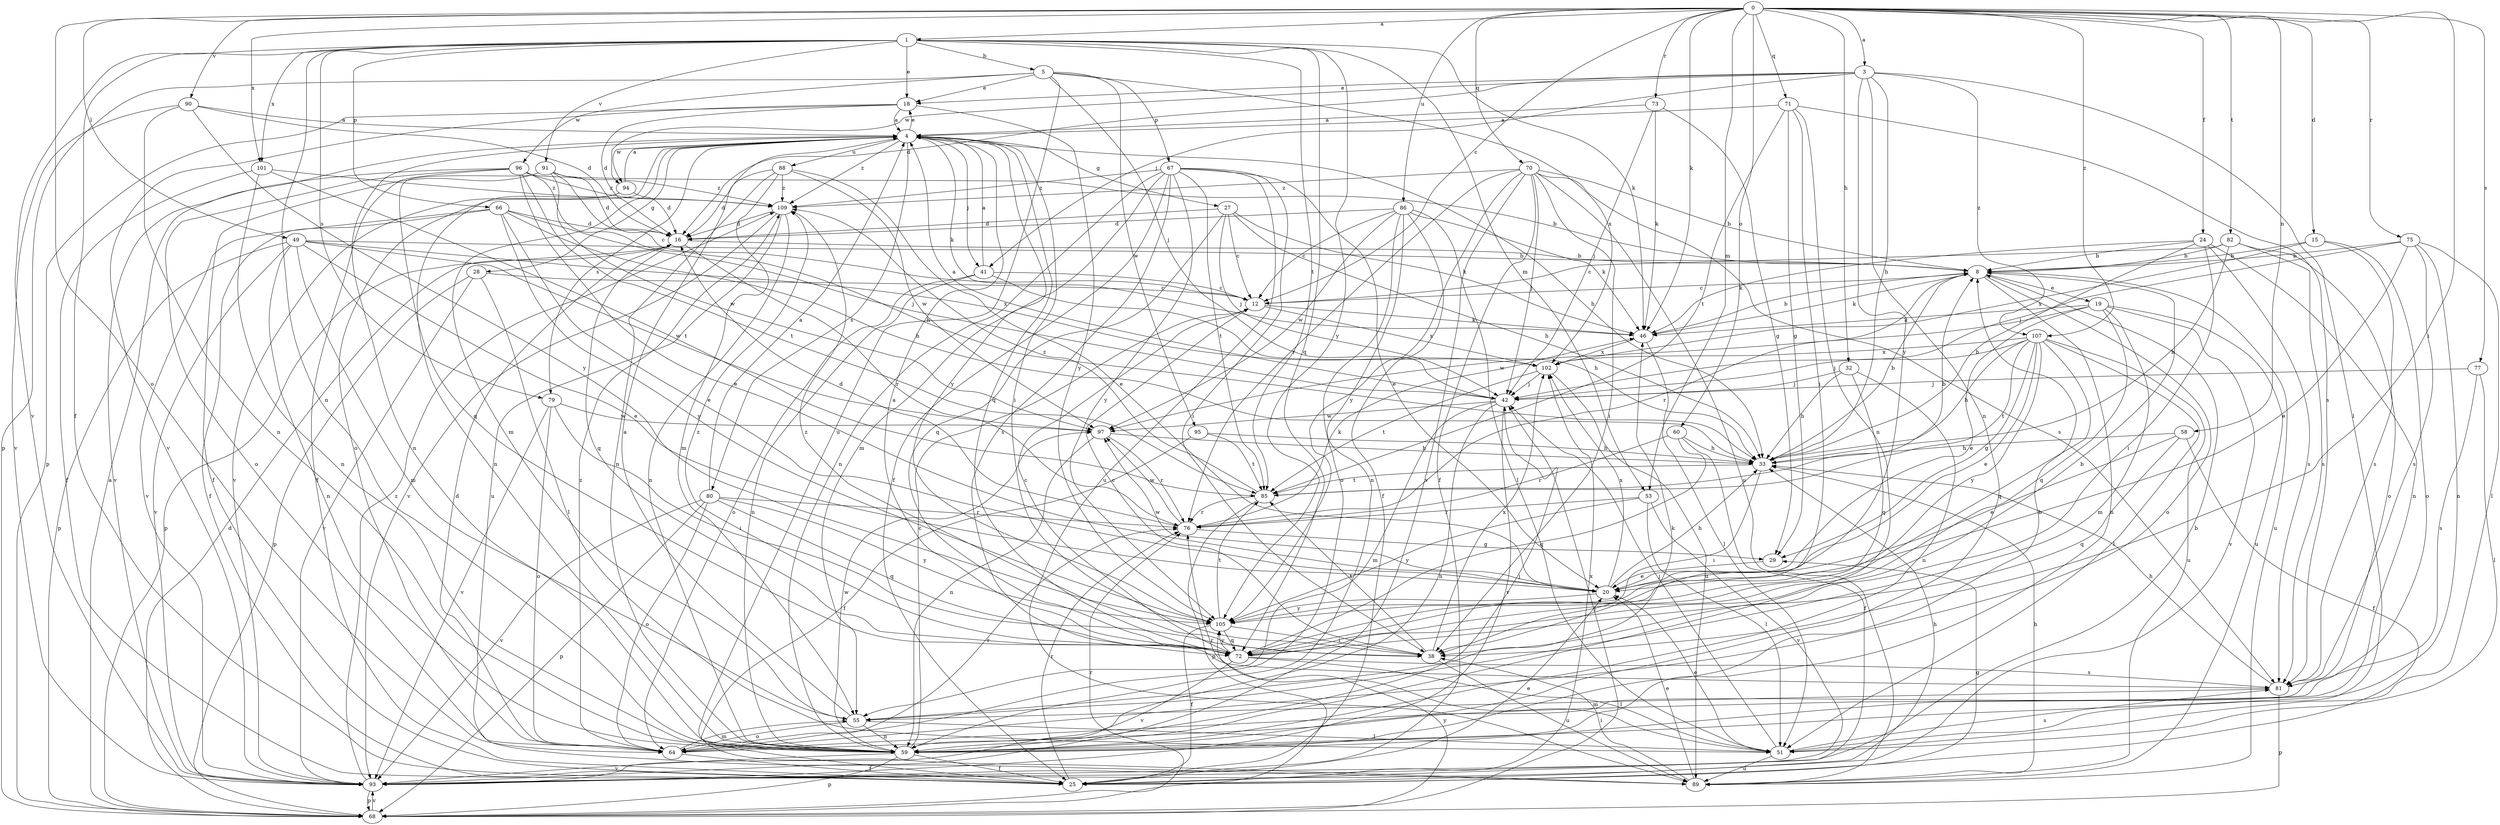 strict digraph  {
0;
1;
3;
4;
5;
8;
12;
15;
16;
18;
19;
20;
24;
25;
27;
28;
29;
32;
33;
38;
41;
42;
46;
49;
51;
53;
55;
58;
59;
60;
64;
66;
67;
68;
70;
71;
72;
73;
75;
76;
77;
79;
80;
81;
82;
85;
86;
88;
89;
90;
91;
93;
94;
95;
96;
97;
101;
102;
105;
107;
109;
0 -> 1  [label=a];
0 -> 3  [label=a];
0 -> 12  [label=c];
0 -> 15  [label=d];
0 -> 24  [label=f];
0 -> 32  [label=h];
0 -> 38  [label=i];
0 -> 46  [label=k];
0 -> 49  [label=l];
0 -> 53  [label=m];
0 -> 58  [label=n];
0 -> 60  [label=o];
0 -> 64  [label=o];
0 -> 70  [label=q];
0 -> 71  [label=q];
0 -> 73  [label=r];
0 -> 75  [label=r];
0 -> 77  [label=s];
0 -> 82  [label=t];
0 -> 86  [label=u];
0 -> 90  [label=v];
0 -> 101  [label=x];
0 -> 107  [label=z];
1 -> 5  [label=b];
1 -> 18  [label=e];
1 -> 25  [label=f];
1 -> 46  [label=k];
1 -> 53  [label=m];
1 -> 59  [label=n];
1 -> 66  [label=p];
1 -> 72  [label=q];
1 -> 79  [label=s];
1 -> 85  [label=t];
1 -> 91  [label=v];
1 -> 93  [label=v];
1 -> 101  [label=x];
1 -> 105  [label=y];
3 -> 16  [label=d];
3 -> 18  [label=e];
3 -> 33  [label=h];
3 -> 41  [label=j];
3 -> 51  [label=l];
3 -> 59  [label=n];
3 -> 94  [label=w];
3 -> 105  [label=y];
3 -> 107  [label=z];
4 -> 18  [label=e];
4 -> 27  [label=g];
4 -> 28  [label=g];
4 -> 33  [label=h];
4 -> 38  [label=i];
4 -> 41  [label=j];
4 -> 46  [label=k];
4 -> 55  [label=m];
4 -> 59  [label=n];
4 -> 64  [label=o];
4 -> 72  [label=q];
4 -> 79  [label=s];
4 -> 80  [label=s];
4 -> 88  [label=u];
4 -> 94  [label=w];
4 -> 105  [label=y];
4 -> 109  [label=z];
5 -> 18  [label=e];
5 -> 42  [label=j];
5 -> 67  [label=p];
5 -> 68  [label=p];
5 -> 89  [label=u];
5 -> 95  [label=w];
5 -> 96  [label=w];
5 -> 102  [label=x];
8 -> 12  [label=c];
8 -> 19  [label=e];
8 -> 46  [label=k];
8 -> 59  [label=n];
8 -> 64  [label=o];
8 -> 76  [label=r];
8 -> 89  [label=u];
12 -> 46  [label=k];
12 -> 102  [label=x];
15 -> 8  [label=b];
15 -> 64  [label=o];
15 -> 81  [label=s];
15 -> 102  [label=x];
16 -> 8  [label=b];
16 -> 68  [label=p];
16 -> 72  [label=q];
16 -> 76  [label=r];
18 -> 4  [label=a];
18 -> 16  [label=d];
18 -> 68  [label=p];
18 -> 93  [label=v];
18 -> 105  [label=y];
19 -> 20  [label=e];
19 -> 46  [label=k];
19 -> 55  [label=m];
19 -> 72  [label=q];
19 -> 89  [label=u];
19 -> 93  [label=v];
19 -> 97  [label=w];
20 -> 33  [label=h];
20 -> 97  [label=w];
20 -> 102  [label=x];
20 -> 105  [label=y];
24 -> 8  [label=b];
24 -> 33  [label=h];
24 -> 38  [label=i];
24 -> 46  [label=k];
24 -> 59  [label=n];
24 -> 81  [label=s];
25 -> 29  [label=g];
25 -> 33  [label=h];
25 -> 76  [label=r];
25 -> 102  [label=x];
27 -> 12  [label=c];
27 -> 16  [label=d];
27 -> 33  [label=h];
27 -> 42  [label=j];
27 -> 46  [label=k];
27 -> 72  [label=q];
28 -> 12  [label=c];
28 -> 51  [label=l];
28 -> 68  [label=p];
28 -> 93  [label=v];
29 -> 20  [label=e];
32 -> 33  [label=h];
32 -> 42  [label=j];
32 -> 59  [label=n];
32 -> 72  [label=q];
33 -> 8  [label=b];
33 -> 38  [label=i];
33 -> 85  [label=t];
38 -> 12  [label=c];
38 -> 85  [label=t];
38 -> 89  [label=u];
38 -> 102  [label=x];
38 -> 109  [label=z];
41 -> 4  [label=a];
41 -> 12  [label=c];
41 -> 33  [label=h];
41 -> 59  [label=n];
41 -> 64  [label=o];
42 -> 4  [label=a];
42 -> 55  [label=m];
42 -> 59  [label=n];
42 -> 93  [label=v];
42 -> 97  [label=w];
46 -> 8  [label=b];
46 -> 51  [label=l];
46 -> 102  [label=x];
49 -> 8  [label=b];
49 -> 20  [label=e];
49 -> 55  [label=m];
49 -> 59  [label=n];
49 -> 68  [label=p];
49 -> 93  [label=v];
49 -> 97  [label=w];
49 -> 102  [label=x];
51 -> 20  [label=e];
51 -> 42  [label=j];
51 -> 76  [label=r];
51 -> 81  [label=s];
51 -> 89  [label=u];
53 -> 51  [label=l];
53 -> 76  [label=r];
53 -> 93  [label=v];
53 -> 105  [label=y];
55 -> 4  [label=a];
55 -> 46  [label=k];
55 -> 51  [label=l];
55 -> 59  [label=n];
55 -> 64  [label=o];
58 -> 20  [label=e];
58 -> 25  [label=f];
58 -> 33  [label=h];
58 -> 72  [label=q];
59 -> 8  [label=b];
59 -> 12  [label=c];
59 -> 25  [label=f];
59 -> 42  [label=j];
59 -> 68  [label=p];
59 -> 93  [label=v];
59 -> 97  [label=w];
60 -> 25  [label=f];
60 -> 33  [label=h];
60 -> 72  [label=q];
60 -> 76  [label=r];
64 -> 16  [label=d];
64 -> 25  [label=f];
64 -> 55  [label=m];
64 -> 76  [label=r];
64 -> 109  [label=z];
66 -> 16  [label=d];
66 -> 20  [label=e];
66 -> 25  [label=f];
66 -> 33  [label=h];
66 -> 42  [label=j];
66 -> 93  [label=v];
66 -> 105  [label=y];
67 -> 20  [label=e];
67 -> 25  [label=f];
67 -> 38  [label=i];
67 -> 55  [label=m];
67 -> 59  [label=n];
67 -> 81  [label=s];
67 -> 85  [label=t];
67 -> 89  [label=u];
67 -> 105  [label=y];
67 -> 109  [label=z];
68 -> 4  [label=a];
68 -> 16  [label=d];
68 -> 42  [label=j];
68 -> 76  [label=r];
68 -> 93  [label=v];
68 -> 105  [label=y];
70 -> 8  [label=b];
70 -> 25  [label=f];
70 -> 38  [label=i];
70 -> 42  [label=j];
70 -> 76  [label=r];
70 -> 81  [label=s];
70 -> 89  [label=u];
70 -> 93  [label=v];
70 -> 105  [label=y];
70 -> 109  [label=z];
71 -> 4  [label=a];
71 -> 29  [label=g];
71 -> 38  [label=i];
71 -> 59  [label=n];
71 -> 81  [label=s];
71 -> 85  [label=t];
72 -> 4  [label=a];
72 -> 8  [label=b];
72 -> 12  [label=c];
72 -> 51  [label=l];
72 -> 81  [label=s];
72 -> 93  [label=v];
72 -> 105  [label=y];
72 -> 109  [label=z];
73 -> 4  [label=a];
73 -> 29  [label=g];
73 -> 42  [label=j];
73 -> 46  [label=k];
75 -> 8  [label=b];
75 -> 20  [label=e];
75 -> 42  [label=j];
75 -> 51  [label=l];
75 -> 59  [label=n];
75 -> 81  [label=s];
76 -> 16  [label=d];
76 -> 29  [label=g];
76 -> 46  [label=k];
76 -> 97  [label=w];
77 -> 42  [label=j];
77 -> 51  [label=l];
77 -> 81  [label=s];
79 -> 38  [label=i];
79 -> 64  [label=o];
79 -> 93  [label=v];
79 -> 97  [label=w];
80 -> 4  [label=a];
80 -> 64  [label=o];
80 -> 68  [label=p];
80 -> 72  [label=q];
80 -> 76  [label=r];
80 -> 93  [label=v];
80 -> 105  [label=y];
81 -> 33  [label=h];
81 -> 55  [label=m];
81 -> 68  [label=p];
82 -> 8  [label=b];
82 -> 12  [label=c];
82 -> 33  [label=h];
82 -> 64  [label=o];
82 -> 81  [label=s];
85 -> 8  [label=b];
85 -> 68  [label=p];
85 -> 76  [label=r];
85 -> 109  [label=z];
86 -> 12  [label=c];
86 -> 16  [label=d];
86 -> 25  [label=f];
86 -> 46  [label=k];
86 -> 51  [label=l];
86 -> 59  [label=n];
86 -> 64  [label=o];
86 -> 97  [label=w];
88 -> 16  [label=d];
88 -> 20  [label=e];
88 -> 55  [label=m];
88 -> 59  [label=n];
88 -> 97  [label=w];
88 -> 109  [label=z];
89 -> 20  [label=e];
89 -> 33  [label=h];
89 -> 38  [label=i];
90 -> 4  [label=a];
90 -> 16  [label=d];
90 -> 59  [label=n];
90 -> 93  [label=v];
90 -> 105  [label=y];
91 -> 12  [label=c];
91 -> 16  [label=d];
91 -> 25  [label=f];
91 -> 72  [label=q];
91 -> 97  [label=w];
91 -> 109  [label=z];
93 -> 8  [label=b];
93 -> 20  [label=e];
93 -> 68  [label=p];
93 -> 109  [label=z];
94 -> 4  [label=a];
94 -> 16  [label=d];
94 -> 59  [label=n];
94 -> 93  [label=v];
95 -> 25  [label=f];
95 -> 33  [label=h];
95 -> 85  [label=t];
96 -> 8  [label=b];
96 -> 20  [label=e];
96 -> 25  [label=f];
96 -> 33  [label=h];
96 -> 64  [label=o];
96 -> 85  [label=t];
96 -> 93  [label=v];
96 -> 109  [label=z];
97 -> 33  [label=h];
97 -> 59  [label=n];
97 -> 76  [label=r];
101 -> 25  [label=f];
101 -> 59  [label=n];
101 -> 85  [label=t];
101 -> 109  [label=z];
102 -> 42  [label=j];
102 -> 85  [label=t];
102 -> 89  [label=u];
105 -> 25  [label=f];
105 -> 38  [label=i];
105 -> 72  [label=q];
105 -> 85  [label=t];
107 -> 20  [label=e];
107 -> 29  [label=g];
107 -> 33  [label=h];
107 -> 42  [label=j];
107 -> 51  [label=l];
107 -> 72  [label=q];
107 -> 85  [label=t];
107 -> 89  [label=u];
107 -> 102  [label=x];
107 -> 105  [label=y];
109 -> 16  [label=d];
109 -> 59  [label=n];
109 -> 89  [label=u];
109 -> 93  [label=v];
}
